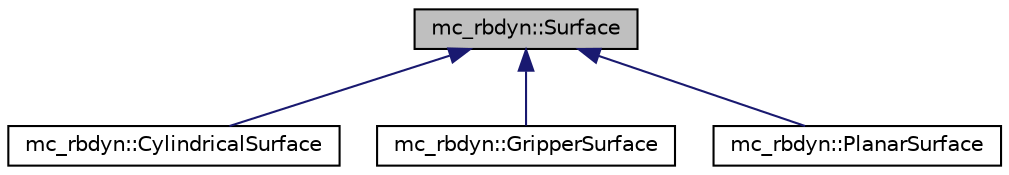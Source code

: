 digraph "mc_rbdyn::Surface"
{
 // INTERACTIVE_SVG=YES
 // LATEX_PDF_SIZE
  edge [fontname="Helvetica",fontsize="10",labelfontname="Helvetica",labelfontsize="10"];
  node [fontname="Helvetica",fontsize="10",shape=record];
  Node1 [label="mc_rbdyn::Surface",height=0.2,width=0.4,color="black", fillcolor="grey75", style="filled", fontcolor="black",tooltip=" "];
  Node1 -> Node2 [dir="back",color="midnightblue",fontsize="10",style="solid",fontname="Helvetica"];
  Node2 [label="mc_rbdyn::CylindricalSurface",height=0.2,width=0.4,color="black", fillcolor="white", style="filled",URL="$structmc__rbdyn_1_1CylindricalSurface.html",tooltip=" "];
  Node1 -> Node3 [dir="back",color="midnightblue",fontsize="10",style="solid",fontname="Helvetica"];
  Node3 [label="mc_rbdyn::GripperSurface",height=0.2,width=0.4,color="black", fillcolor="white", style="filled",URL="$structmc__rbdyn_1_1GripperSurface.html",tooltip=" "];
  Node1 -> Node4 [dir="back",color="midnightblue",fontsize="10",style="solid",fontname="Helvetica"];
  Node4 [label="mc_rbdyn::PlanarSurface",height=0.2,width=0.4,color="black", fillcolor="white", style="filled",URL="$structmc__rbdyn_1_1PlanarSurface.html",tooltip=" "];
}
